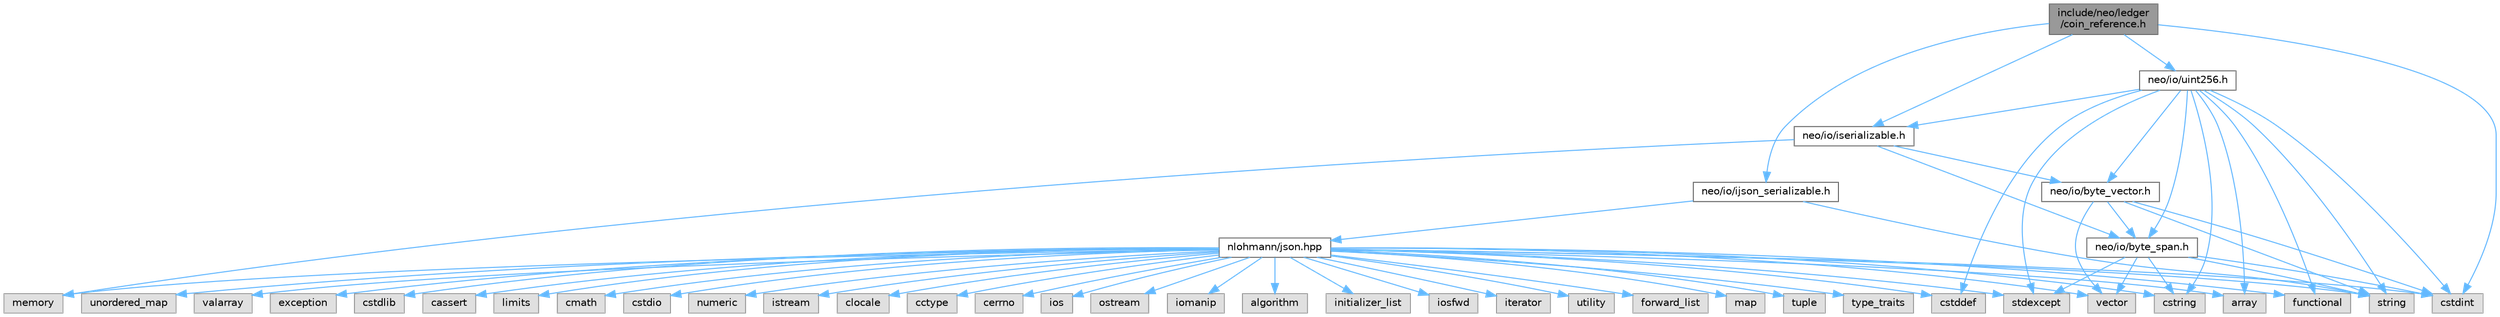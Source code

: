 digraph "include/neo/ledger/coin_reference.h"
{
 // LATEX_PDF_SIZE
  bgcolor="transparent";
  edge [fontname=Helvetica,fontsize=10,labelfontname=Helvetica,labelfontsize=10];
  node [fontname=Helvetica,fontsize=10,shape=box,height=0.2,width=0.4];
  Node1 [id="Node000001",label="include/neo/ledger\l/coin_reference.h",height=0.2,width=0.4,color="gray40", fillcolor="grey60", style="filled", fontcolor="black",tooltip=" "];
  Node1 -> Node2 [id="edge1_Node000001_Node000002",color="steelblue1",style="solid",tooltip=" "];
  Node2 [id="Node000002",label="neo/io/ijson_serializable.h",height=0.2,width=0.4,color="grey40", fillcolor="white", style="filled",URL="$ijson__serializable_8h.html",tooltip=" "];
  Node2 -> Node3 [id="edge2_Node000002_Node000003",color="steelblue1",style="solid",tooltip=" "];
  Node3 [id="Node000003",label="nlohmann/json.hpp",height=0.2,width=0.4,color="grey40", fillcolor="white", style="filled",URL="$json_8hpp.html",tooltip=" "];
  Node3 -> Node4 [id="edge3_Node000003_Node000004",color="steelblue1",style="solid",tooltip=" "];
  Node4 [id="Node000004",label="algorithm",height=0.2,width=0.4,color="grey60", fillcolor="#E0E0E0", style="filled",tooltip=" "];
  Node3 -> Node5 [id="edge4_Node000003_Node000005",color="steelblue1",style="solid",tooltip=" "];
  Node5 [id="Node000005",label="cstddef",height=0.2,width=0.4,color="grey60", fillcolor="#E0E0E0", style="filled",tooltip=" "];
  Node3 -> Node6 [id="edge5_Node000003_Node000006",color="steelblue1",style="solid",tooltip=" "];
  Node6 [id="Node000006",label="functional",height=0.2,width=0.4,color="grey60", fillcolor="#E0E0E0", style="filled",tooltip=" "];
  Node3 -> Node7 [id="edge6_Node000003_Node000007",color="steelblue1",style="solid",tooltip=" "];
  Node7 [id="Node000007",label="initializer_list",height=0.2,width=0.4,color="grey60", fillcolor="#E0E0E0", style="filled",tooltip=" "];
  Node3 -> Node8 [id="edge7_Node000003_Node000008",color="steelblue1",style="solid",tooltip=" "];
  Node8 [id="Node000008",label="iosfwd",height=0.2,width=0.4,color="grey60", fillcolor="#E0E0E0", style="filled",tooltip=" "];
  Node3 -> Node9 [id="edge8_Node000003_Node000009",color="steelblue1",style="solid",tooltip=" "];
  Node9 [id="Node000009",label="iterator",height=0.2,width=0.4,color="grey60", fillcolor="#E0E0E0", style="filled",tooltip=" "];
  Node3 -> Node10 [id="edge9_Node000003_Node000010",color="steelblue1",style="solid",tooltip=" "];
  Node10 [id="Node000010",label="memory",height=0.2,width=0.4,color="grey60", fillcolor="#E0E0E0", style="filled",tooltip=" "];
  Node3 -> Node11 [id="edge10_Node000003_Node000011",color="steelblue1",style="solid",tooltip=" "];
  Node11 [id="Node000011",label="string",height=0.2,width=0.4,color="grey60", fillcolor="#E0E0E0", style="filled",tooltip=" "];
  Node3 -> Node12 [id="edge11_Node000003_Node000012",color="steelblue1",style="solid",tooltip=" "];
  Node12 [id="Node000012",label="utility",height=0.2,width=0.4,color="grey60", fillcolor="#E0E0E0", style="filled",tooltip=" "];
  Node3 -> Node13 [id="edge12_Node000003_Node000013",color="steelblue1",style="solid",tooltip=" "];
  Node13 [id="Node000013",label="vector",height=0.2,width=0.4,color="grey60", fillcolor="#E0E0E0", style="filled",tooltip=" "];
  Node3 -> Node14 [id="edge13_Node000003_Node000014",color="steelblue1",style="solid",tooltip=" "];
  Node14 [id="Node000014",label="array",height=0.2,width=0.4,color="grey60", fillcolor="#E0E0E0", style="filled",tooltip=" "];
  Node3 -> Node15 [id="edge14_Node000003_Node000015",color="steelblue1",style="solid",tooltip=" "];
  Node15 [id="Node000015",label="forward_list",height=0.2,width=0.4,color="grey60", fillcolor="#E0E0E0", style="filled",tooltip=" "];
  Node3 -> Node16 [id="edge15_Node000003_Node000016",color="steelblue1",style="solid",tooltip=" "];
  Node16 [id="Node000016",label="map",height=0.2,width=0.4,color="grey60", fillcolor="#E0E0E0", style="filled",tooltip=" "];
  Node3 -> Node17 [id="edge16_Node000003_Node000017",color="steelblue1",style="solid",tooltip=" "];
  Node17 [id="Node000017",label="tuple",height=0.2,width=0.4,color="grey60", fillcolor="#E0E0E0", style="filled",tooltip=" "];
  Node3 -> Node18 [id="edge17_Node000003_Node000018",color="steelblue1",style="solid",tooltip=" "];
  Node18 [id="Node000018",label="type_traits",height=0.2,width=0.4,color="grey60", fillcolor="#E0E0E0", style="filled",tooltip=" "];
  Node3 -> Node19 [id="edge18_Node000003_Node000019",color="steelblue1",style="solid",tooltip=" "];
  Node19 [id="Node000019",label="unordered_map",height=0.2,width=0.4,color="grey60", fillcolor="#E0E0E0", style="filled",tooltip=" "];
  Node3 -> Node20 [id="edge19_Node000003_Node000020",color="steelblue1",style="solid",tooltip=" "];
  Node20 [id="Node000020",label="valarray",height=0.2,width=0.4,color="grey60", fillcolor="#E0E0E0", style="filled",tooltip=" "];
  Node3 -> Node21 [id="edge20_Node000003_Node000021",color="steelblue1",style="solid",tooltip=" "];
  Node21 [id="Node000021",label="exception",height=0.2,width=0.4,color="grey60", fillcolor="#E0E0E0", style="filled",tooltip=" "];
  Node3 -> Node22 [id="edge21_Node000003_Node000022",color="steelblue1",style="solid",tooltip=" "];
  Node22 [id="Node000022",label="stdexcept",height=0.2,width=0.4,color="grey60", fillcolor="#E0E0E0", style="filled",tooltip=" "];
  Node3 -> Node23 [id="edge22_Node000003_Node000023",color="steelblue1",style="solid",tooltip=" "];
  Node23 [id="Node000023",label="cstdint",height=0.2,width=0.4,color="grey60", fillcolor="#E0E0E0", style="filled",tooltip=" "];
  Node3 -> Node24 [id="edge23_Node000003_Node000024",color="steelblue1",style="solid",tooltip=" "];
  Node24 [id="Node000024",label="cstdlib",height=0.2,width=0.4,color="grey60", fillcolor="#E0E0E0", style="filled",tooltip=" "];
  Node3 -> Node25 [id="edge24_Node000003_Node000025",color="steelblue1",style="solid",tooltip=" "];
  Node25 [id="Node000025",label="cassert",height=0.2,width=0.4,color="grey60", fillcolor="#E0E0E0", style="filled",tooltip=" "];
  Node3 -> Node26 [id="edge25_Node000003_Node000026",color="steelblue1",style="solid",tooltip=" "];
  Node26 [id="Node000026",label="limits",height=0.2,width=0.4,color="grey60", fillcolor="#E0E0E0", style="filled",tooltip=" "];
  Node3 -> Node27 [id="edge26_Node000003_Node000027",color="steelblue1",style="solid",tooltip=" "];
  Node27 [id="Node000027",label="cstring",height=0.2,width=0.4,color="grey60", fillcolor="#E0E0E0", style="filled",tooltip=" "];
  Node3 -> Node28 [id="edge27_Node000003_Node000028",color="steelblue1",style="solid",tooltip=" "];
  Node28 [id="Node000028",label="cmath",height=0.2,width=0.4,color="grey60", fillcolor="#E0E0E0", style="filled",tooltip=" "];
  Node3 -> Node29 [id="edge28_Node000003_Node000029",color="steelblue1",style="solid",tooltip=" "];
  Node29 [id="Node000029",label="cstdio",height=0.2,width=0.4,color="grey60", fillcolor="#E0E0E0", style="filled",tooltip=" "];
  Node3 -> Node30 [id="edge29_Node000003_Node000030",color="steelblue1",style="solid",tooltip=" "];
  Node30 [id="Node000030",label="numeric",height=0.2,width=0.4,color="grey60", fillcolor="#E0E0E0", style="filled",tooltip=" "];
  Node3 -> Node31 [id="edge30_Node000003_Node000031",color="steelblue1",style="solid",tooltip=" "];
  Node31 [id="Node000031",label="istream",height=0.2,width=0.4,color="grey60", fillcolor="#E0E0E0", style="filled",tooltip=" "];
  Node3 -> Node32 [id="edge31_Node000003_Node000032",color="steelblue1",style="solid",tooltip=" "];
  Node32 [id="Node000032",label="clocale",height=0.2,width=0.4,color="grey60", fillcolor="#E0E0E0", style="filled",tooltip=" "];
  Node3 -> Node33 [id="edge32_Node000003_Node000033",color="steelblue1",style="solid",tooltip=" "];
  Node33 [id="Node000033",label="cctype",height=0.2,width=0.4,color="grey60", fillcolor="#E0E0E0", style="filled",tooltip=" "];
  Node3 -> Node34 [id="edge33_Node000003_Node000034",color="steelblue1",style="solid",tooltip=" "];
  Node34 [id="Node000034",label="cerrno",height=0.2,width=0.4,color="grey60", fillcolor="#E0E0E0", style="filled",tooltip=" "];
  Node3 -> Node35 [id="edge34_Node000003_Node000035",color="steelblue1",style="solid",tooltip=" "];
  Node35 [id="Node000035",label="ios",height=0.2,width=0.4,color="grey60", fillcolor="#E0E0E0", style="filled",tooltip=" "];
  Node3 -> Node36 [id="edge35_Node000003_Node000036",color="steelblue1",style="solid",tooltip=" "];
  Node36 [id="Node000036",label="ostream",height=0.2,width=0.4,color="grey60", fillcolor="#E0E0E0", style="filled",tooltip=" "];
  Node3 -> Node37 [id="edge36_Node000003_Node000037",color="steelblue1",style="solid",tooltip=" "];
  Node37 [id="Node000037",label="iomanip",height=0.2,width=0.4,color="grey60", fillcolor="#E0E0E0", style="filled",tooltip=" "];
  Node2 -> Node11 [id="edge37_Node000002_Node000011",color="steelblue1",style="solid",tooltip=" "];
  Node1 -> Node38 [id="edge38_Node000001_Node000038",color="steelblue1",style="solid",tooltip=" "];
  Node38 [id="Node000038",label="neo/io/iserializable.h",height=0.2,width=0.4,color="grey40", fillcolor="white", style="filled",URL="$iserializable_8h.html",tooltip=" "];
  Node38 -> Node39 [id="edge39_Node000038_Node000039",color="steelblue1",style="solid",tooltip=" "];
  Node39 [id="Node000039",label="neo/io/byte_span.h",height=0.2,width=0.4,color="grey40", fillcolor="white", style="filled",URL="$io_2byte__span_8h.html",tooltip=" "];
  Node39 -> Node23 [id="edge40_Node000039_Node000023",color="steelblue1",style="solid",tooltip=" "];
  Node39 -> Node27 [id="edge41_Node000039_Node000027",color="steelblue1",style="solid",tooltip=" "];
  Node39 -> Node22 [id="edge42_Node000039_Node000022",color="steelblue1",style="solid",tooltip=" "];
  Node39 -> Node11 [id="edge43_Node000039_Node000011",color="steelblue1",style="solid",tooltip=" "];
  Node39 -> Node13 [id="edge44_Node000039_Node000013",color="steelblue1",style="solid",tooltip=" "];
  Node38 -> Node40 [id="edge45_Node000038_Node000040",color="steelblue1",style="solid",tooltip=" "];
  Node40 [id="Node000040",label="neo/io/byte_vector.h",height=0.2,width=0.4,color="grey40", fillcolor="white", style="filled",URL="$io_2byte__vector_8h.html",tooltip=" "];
  Node40 -> Node39 [id="edge46_Node000040_Node000039",color="steelblue1",style="solid",tooltip=" "];
  Node40 -> Node23 [id="edge47_Node000040_Node000023",color="steelblue1",style="solid",tooltip=" "];
  Node40 -> Node11 [id="edge48_Node000040_Node000011",color="steelblue1",style="solid",tooltip=" "];
  Node40 -> Node13 [id="edge49_Node000040_Node000013",color="steelblue1",style="solid",tooltip=" "];
  Node38 -> Node10 [id="edge50_Node000038_Node000010",color="steelblue1",style="solid",tooltip=" "];
  Node1 -> Node41 [id="edge51_Node000001_Node000041",color="steelblue1",style="solid",tooltip=" "];
  Node41 [id="Node000041",label="neo/io/uint256.h",height=0.2,width=0.4,color="grey40", fillcolor="white", style="filled",URL="$uint256_8h.html",tooltip=" "];
  Node41 -> Node39 [id="edge52_Node000041_Node000039",color="steelblue1",style="solid",tooltip=" "];
  Node41 -> Node40 [id="edge53_Node000041_Node000040",color="steelblue1",style="solid",tooltip=" "];
  Node41 -> Node38 [id="edge54_Node000041_Node000038",color="steelblue1",style="solid",tooltip=" "];
  Node41 -> Node14 [id="edge55_Node000041_Node000014",color="steelblue1",style="solid",tooltip=" "];
  Node41 -> Node5 [id="edge56_Node000041_Node000005",color="steelblue1",style="solid",tooltip=" "];
  Node41 -> Node23 [id="edge57_Node000041_Node000023",color="steelblue1",style="solid",tooltip=" "];
  Node41 -> Node27 [id="edge58_Node000041_Node000027",color="steelblue1",style="solid",tooltip=" "];
  Node41 -> Node6 [id="edge59_Node000041_Node000006",color="steelblue1",style="solid",tooltip=" "];
  Node41 -> Node22 [id="edge60_Node000041_Node000022",color="steelblue1",style="solid",tooltip=" "];
  Node41 -> Node11 [id="edge61_Node000041_Node000011",color="steelblue1",style="solid",tooltip=" "];
  Node1 -> Node23 [id="edge62_Node000001_Node000023",color="steelblue1",style="solid",tooltip=" "];
}
